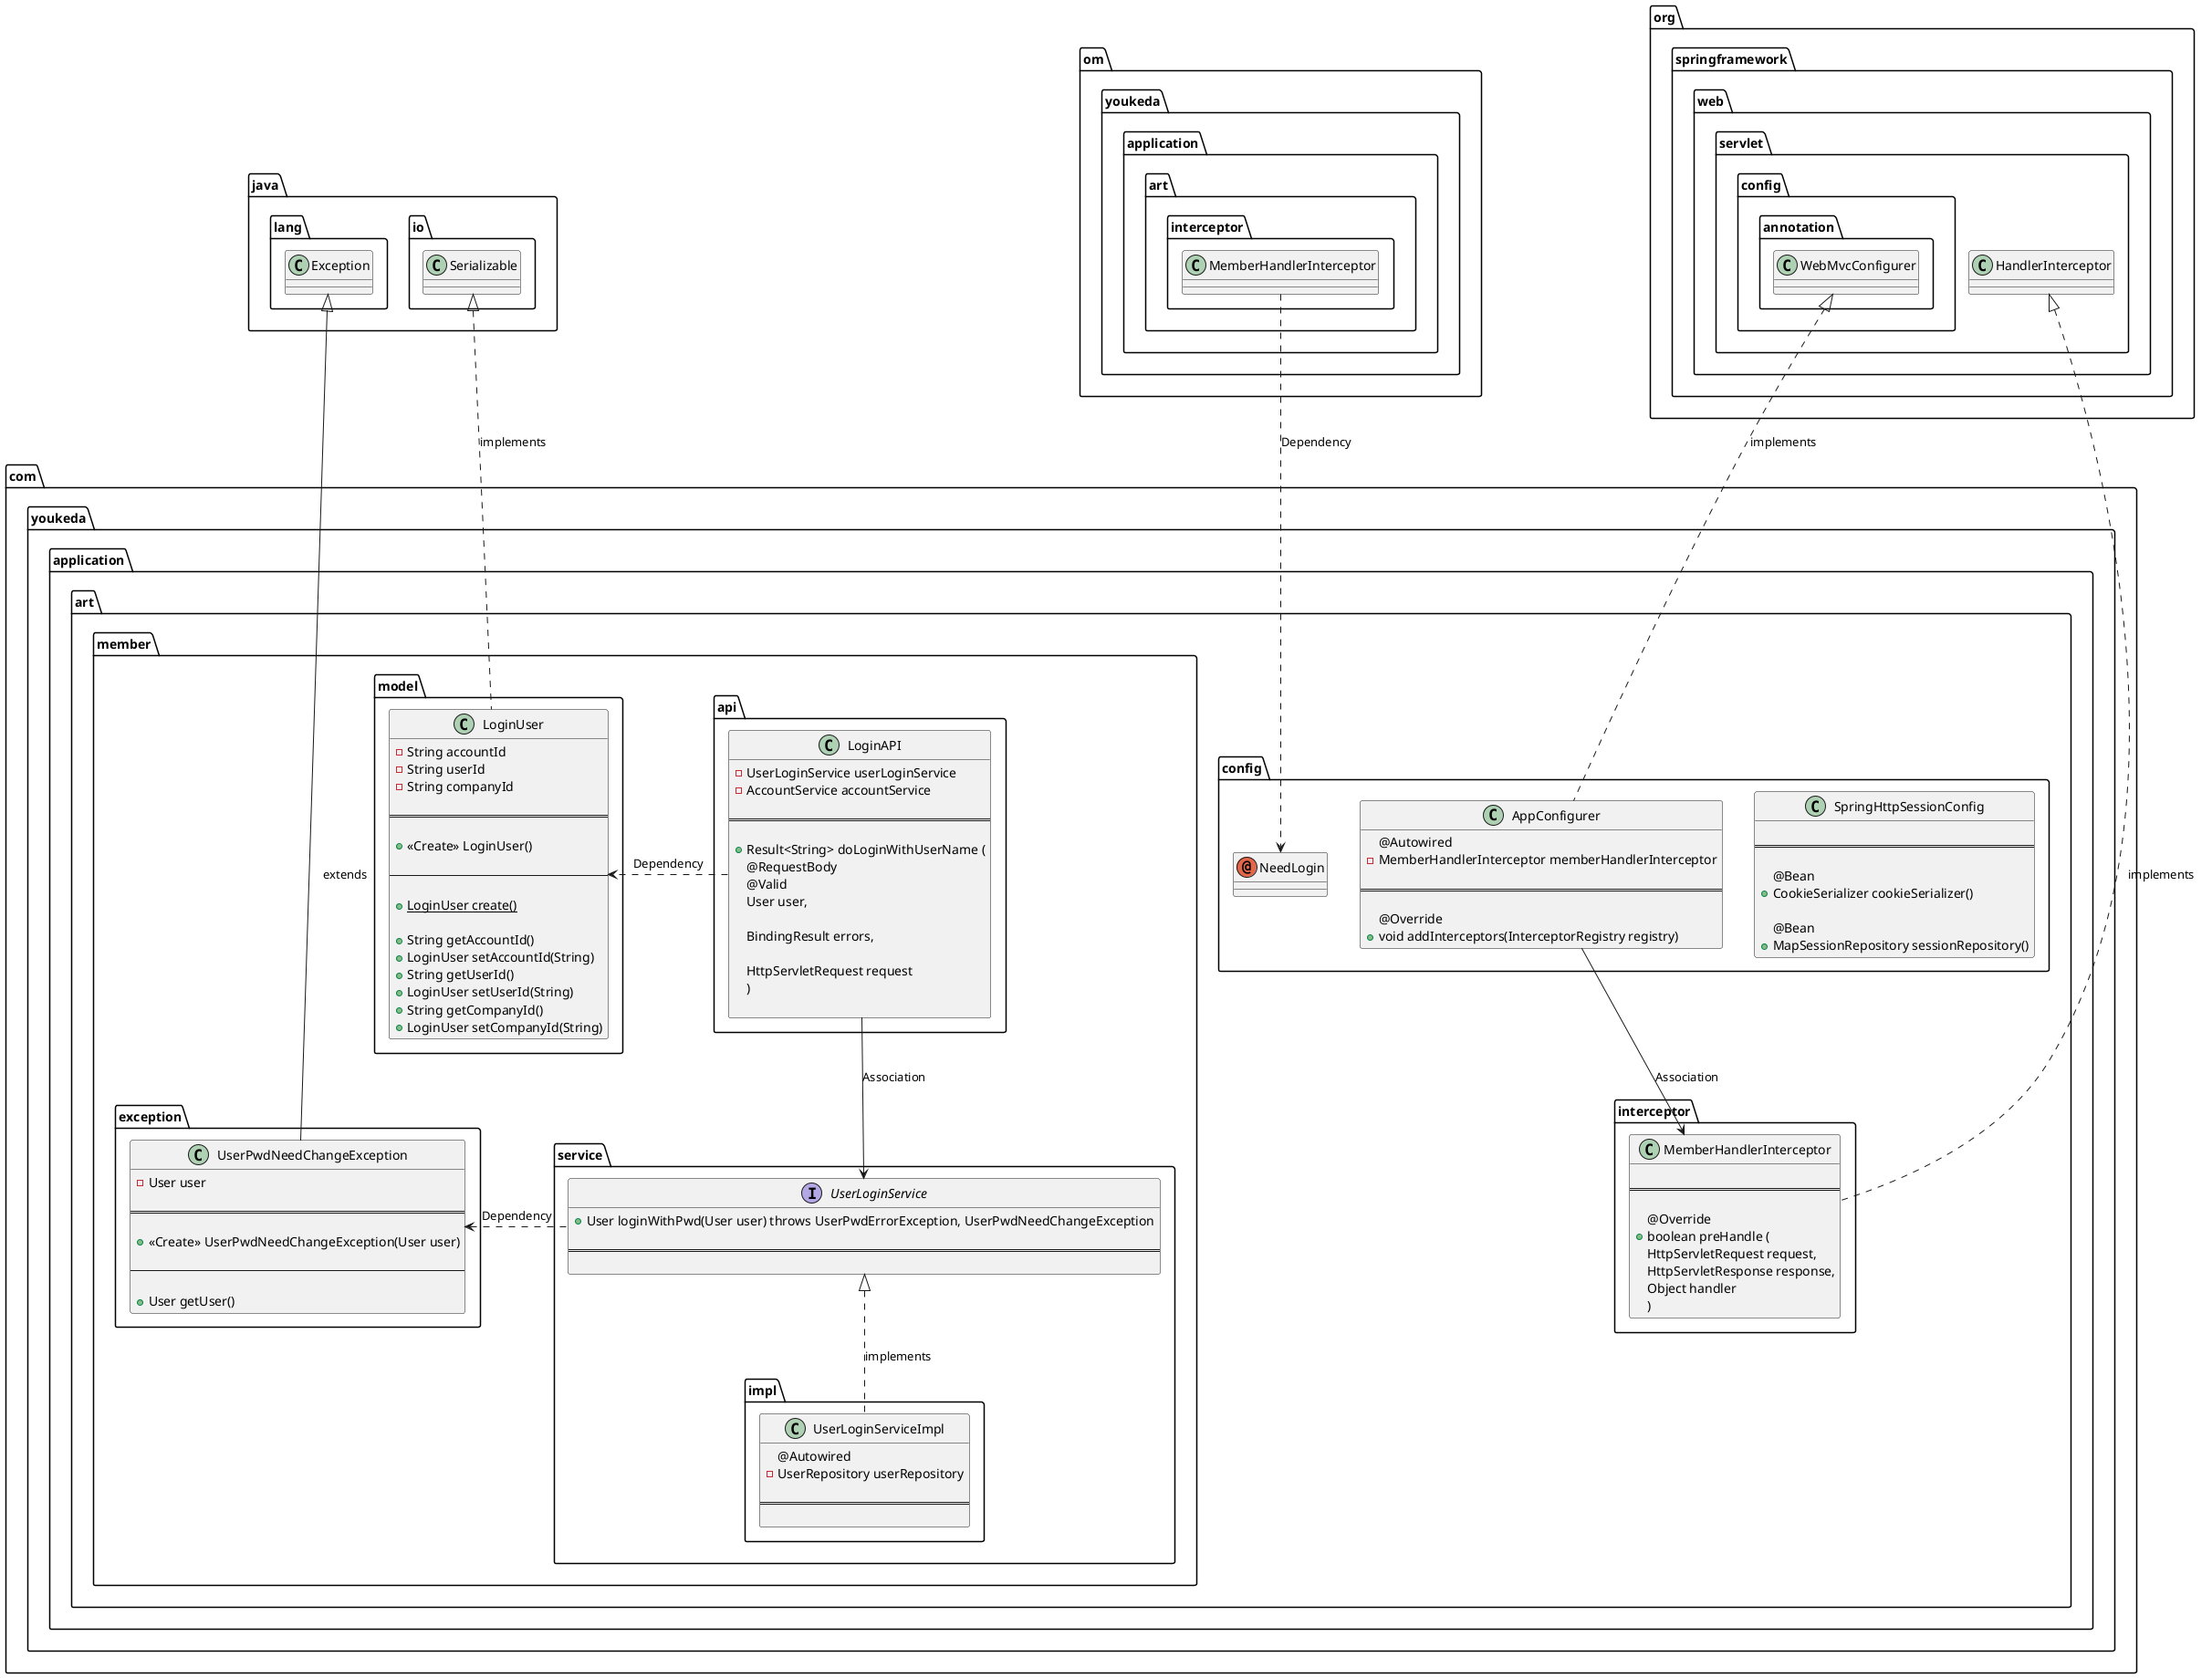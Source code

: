 @startuml
class com.youkeda.application.art.member.exception.UserPwdNeedChangeException {
- User user

====

+ <<Create>> UserPwdNeedChangeException(User user)

----

+ User getUser()
}

interface com.youkeda.application.art.member.service.UserLoginService {
+ User loginWithPwd(User user) throws UserPwdErrorException, UserPwdNeedChangeException

====

}

class com.youkeda.application.art.config.SpringHttpSessionConfig {

====

@Bean
+ CookieSerializer cookieSerializer()

@Bean
+ MapSessionRepository sessionRepository()
}

class com.youkeda.application.art.member.api.LoginAPI {
- UserLoginService userLoginService
- AccountService accountService

====

+ Result<String> doLoginWithUserName (
    @RequestBody
    @Valid
    User user,

    BindingResult errors,

    HttpServletRequest request
  )

}

class com.youkeda.application.art.config.AppConfigurer {
@Autowired
- MemberHandlerInterceptor memberHandlerInterceptor

====

@Override
+ void addInterceptors(InterceptorRegistry registry)
}

class com.youkeda.application.art.member.model.LoginUser {
- String accountId
- String userId
- String companyId

====

+ <<Create>> LoginUser()

----

+ {static} LoginUser create()

+ String getAccountId()
+ LoginUser setAccountId(String)
+ String getUserId()
+ LoginUser setUserId(String)
+ String getCompanyId()
+ LoginUser setCompanyId(String)
}

class com.youkeda.application.art.member.service.impl.UserLoginServiceImpl {
@Autowired
- UserRepository userRepository

====

}

class com.youkeda.application.art.interceptor.MemberHandlerInterceptor {

====

@Override
+ boolean preHandle (
    HttpServletRequest request,
    HttpServletResponse response,
    Object handler
  )
}

annotation com.youkeda.application.art.config.NeedLogin {
}


java.lang.Exception <|-- com.youkeda.application.art.member.exception.UserPwdNeedChangeException : extends
org.springframework.web.servlet.config.annotation.WebMvcConfigurer <|.. com.youkeda.application.art.config.AppConfigurer : implements
java.io.Serializable <|.. com.youkeda.application.art.member.model.LoginUser : implements
com.youkeda.application.art.member.service.UserLoginService <|.. com.youkeda.application.art.member.service.impl.UserLoginServiceImpl : implements
org.springframework.web.servlet.HandlerInterceptor <|.. com.youkeda.application.art.interceptor.MemberHandlerInterceptor : implements

com.youkeda.application.art.member.service.UserLoginService .left.> com.youkeda.application.art.member.exception.UserPwdNeedChangeException : Dependency

com.youkeda.application.art.member.api.LoginAPI --> com.youkeda.application.art.member.service.UserLoginService : Association
com.youkeda.application.art.member.api.LoginAPI .right.> com.youkeda.application.art.member.model.LoginUser : Dependency

com.youkeda.application.art.config.AppConfigurer --> com.youkeda.application.art.interceptor.MemberHandlerInterceptor : Association

om.youkeda.application.art.interceptor.MemberHandlerInterceptor ..> com.youkeda.application.art.config.NeedLogin : Dependency

@enduml